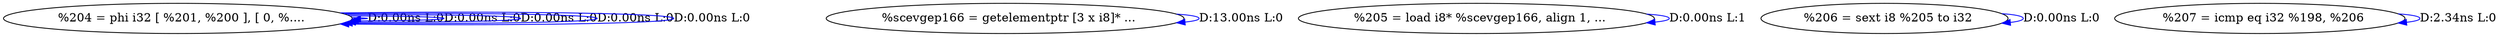 digraph {
Node0x412a480[label="  %204 = phi i32 [ %201, %200 ], [ 0, %...."];
Node0x412a480 -> Node0x412a480[label="D:0.00ns L:0",color=blue];
Node0x412a480 -> Node0x412a480[label="D:0.00ns L:0",color=blue];
Node0x412a480 -> Node0x412a480[label="D:0.00ns L:0",color=blue];
Node0x412a480 -> Node0x412a480[label="D:0.00ns L:0",color=blue];
Node0x412a480 -> Node0x412a480[label="D:0.00ns L:0",color=blue];
Node0x412a5c0[label="  %scevgep166 = getelementptr [3 x i8]* ..."];
Node0x412a5c0 -> Node0x412a5c0[label="D:13.00ns L:0",color=blue];
Node0x412a700[label="  %205 = load i8* %scevgep166, align 1, ..."];
Node0x412a700 -> Node0x412a700[label="D:0.00ns L:1",color=blue];
Node0x412a840[label="  %206 = sext i8 %205 to i32"];
Node0x412a840 -> Node0x412a840[label="D:0.00ns L:0",color=blue];
Node0x412a980[label="  %207 = icmp eq i32 %198, %206"];
Node0x412a980 -> Node0x412a980[label="D:2.34ns L:0",color=blue];
}
